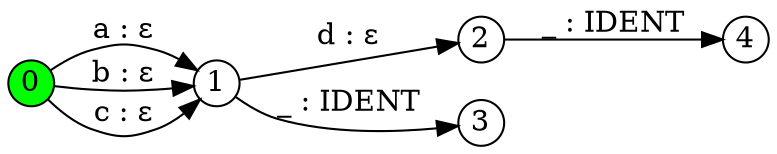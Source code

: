 digraph g
{
rankdir=LR
node [shape=circle fixedsize=true width=0.3]
0 [fillcolor=green; style=filled;]
0 -> 1 [label="a : ε"]
0 -> 1 [label="b : ε"]
0 -> 1 [label="c : ε"]
1 -> 2 [label="d : ε"]
1 -> 3 [label="_ : IDENT"]
2 -> 4 [label="_ : IDENT"]
}